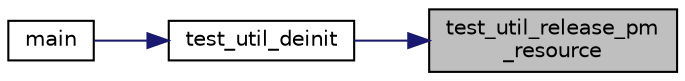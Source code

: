 digraph "test_util_release_pm_resource"
{
 // LATEX_PDF_SIZE
  edge [fontname="Helvetica",fontsize="10",labelfontname="Helvetica",labelfontsize="10"];
  node [fontname="Helvetica",fontsize="10",shape=record];
  rankdir="RL";
  Node1 [label="test_util_release_pm\l_resource",height=0.2,width=0.4,color="black", fillcolor="grey75", style="filled", fontcolor="black",tooltip="close power manager channel, fd, release thread"];
  Node1 -> Node2 [dir="back",color="midnightblue",fontsize="10",style="solid"];
  Node2 [label="test_util_deinit",height=0.2,width=0.4,color="black", fillcolor="white", style="filled",URL="$test__util_8h.html#a2271b67bf8dfe536c5bcef79bd98ad2b",tooltip="Destroy context and free memory."];
  Node2 -> Node3 [dir="back",color="midnightblue",fontsize="10",style="solid"];
  Node3 [label="main",height=0.2,width=0.4,color="black", fillcolor="white", style="filled",URL="$qcarcam__rvc_8cpp.html#a3c04138a5bfe5d72780bb7e82a18e627",tooltip=" "];
}
